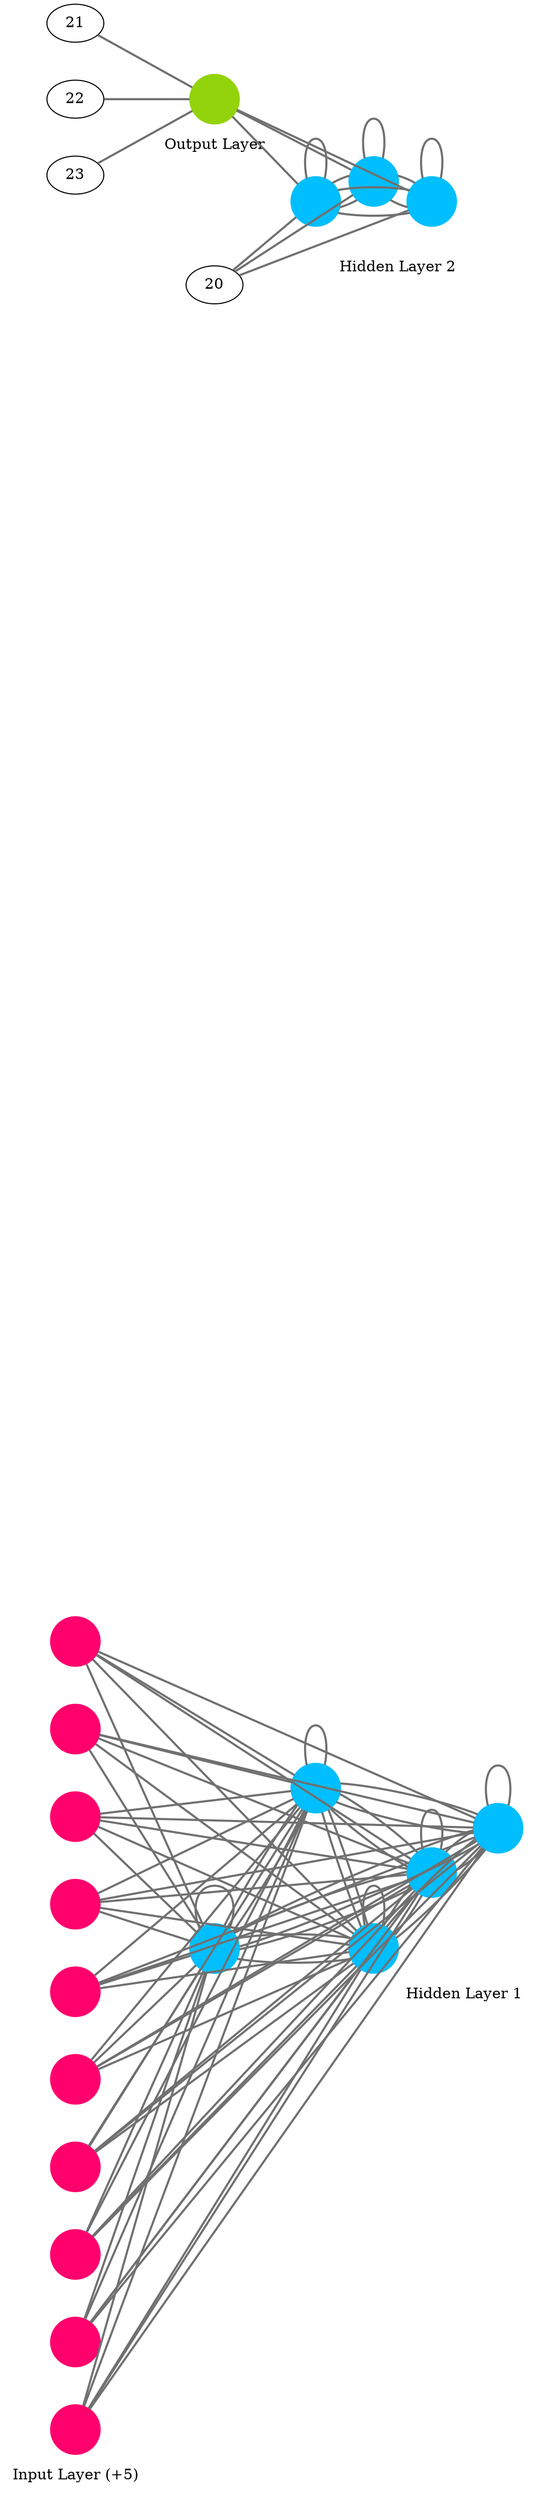 digraph g {
	graph [nodesep=0.5 rankdir=LR ranksep=0 splines=false]
	edge [arrowhead=none color="#707070" penwidth=2]
	subgraph cluster_input {
		node [color="#FF006D" fontcolor="#FF006D" shape=circle style=filled width=0.65]
		color=white
		1
		labeljust=1
		label="Input Layer (+5)" labelloc=bottom
		rank=same
		2
		labeljust=1
		label="Input Layer (+5)" labelloc=bottom
		rank=same
		3
		labeljust=1
		label="Input Layer (+5)" labelloc=bottom
		rank=same
		4
		labeljust=1
		label="Input Layer (+5)" labelloc=bottom
		rank=same
		5
		labeljust=1
		label="Input Layer (+5)" labelloc=bottom
		rank=same
		6
		labeljust=1
		label="Input Layer (+5)" labelloc=bottom
		rank=same
		7
		labeljust=1
		label="Input Layer (+5)" labelloc=bottom
		rank=same
		8
		labeljust=1
		label="Input Layer (+5)" labelloc=bottom
		rank=same
		9
		labeljust=1
		label="Input Layer (+5)" labelloc=bottom
		rank=same
		10
		labeljust=1
		label="Input Layer (+5)" labelloc=bottom
		rank=same
	}
	1 -> 11
	2 -> 11
	3 -> 11
	4 -> 11
	5 -> 11
	6 -> 11
	7 -> 11
	8 -> 11
	9 -> 11
	10 -> 11
	11 -> 11
	12 -> 11
	13 -> 11
	14 -> 11
	15 -> 11
	1 -> 12
	2 -> 12
	3 -> 12
	4 -> 12
	5 -> 12
	6 -> 12
	7 -> 12
	8 -> 12
	9 -> 12
	10 -> 12
	11 -> 12
	12 -> 12
	13 -> 12
	14 -> 12
	15 -> 12
	1 -> 13
	2 -> 13
	3 -> 13
	4 -> 13
	5 -> 13
	6 -> 13
	7 -> 13
	8 -> 13
	9 -> 13
	10 -> 13
	11 -> 13
	12 -> 13
	13 -> 13
	14 -> 13
	15 -> 13
	1 -> 14
	2 -> 14
	3 -> 14
	4 -> 14
	5 -> 14
	6 -> 14
	7 -> 14
	8 -> 14
	9 -> 14
	10 -> 14
	11 -> 14
	12 -> 14
	13 -> 14
	14 -> 14
	15 -> 14
	1 -> 15
	2 -> 15
	3 -> 15
	4 -> 15
	5 -> 15
	6 -> 15
	7 -> 15
	8 -> 15
	9 -> 15
	10 -> 15
	11 -> 15
	12 -> 15
	13 -> 15
	14 -> 15
	15 -> 15
	subgraph cluster_1 {
		color=white
		rank=same
		label="Hidden Layer 1" labeljust=right labelloc=b
		11 [color="#01BEFE" fontcolor="#01BEFE" shape=circle style=filled width=0.65]
		12 [color="#01BEFE" fontcolor="#01BEFE" shape=circle style=filled width=0.65]
		13 [color="#01BEFE" fontcolor="#01BEFE" shape=circle style=filled width=0.65]
		14 [color="#01BEFE" fontcolor="#01BEFE" shape=circle style=filled width=0.65]
		15 [color="#01BEFE" fontcolor="#01BEFE" shape=circle style=filled width=0.65]
	}
	16 -> 16
	17 -> 16
	18 -> 16
	19 -> 16
	20 -> 16
	16 -> 17
	17 -> 17
	18 -> 17
	19 -> 17
	20 -> 17
	16 -> 18
	17 -> 18
	18 -> 18
	19 -> 18
	20 -> 18
	subgraph cluster_2 {
		color=white
		rank=same
		label="Hidden Layer 2" labeljust=right labelloc=b
		16 [color="#01BEFE" fontcolor="#01BEFE" shape=circle style=filled width=0.65]
		17 [color="#01BEFE" fontcolor="#01BEFE" shape=circle style=filled width=0.65]
		18 [color="#01BEFE" fontcolor="#01BEFE" shape=circle style=filled width=0.65]
	}
	21 -> 19
	22 -> 19
	23 -> 19
	subgraph cluster_output {
		node [color="#2ecc71" fontcolor="#2ecc71" shape=circle style=filled]
		color=white
		rank=same
		labeljust=1
		19 [color="#93D30C" fontcolor="#93D30C" shape=circle style=filled width=0.65]
		label="Output Layer" labelloc=bottom
	}
	arrowShape=none
}
